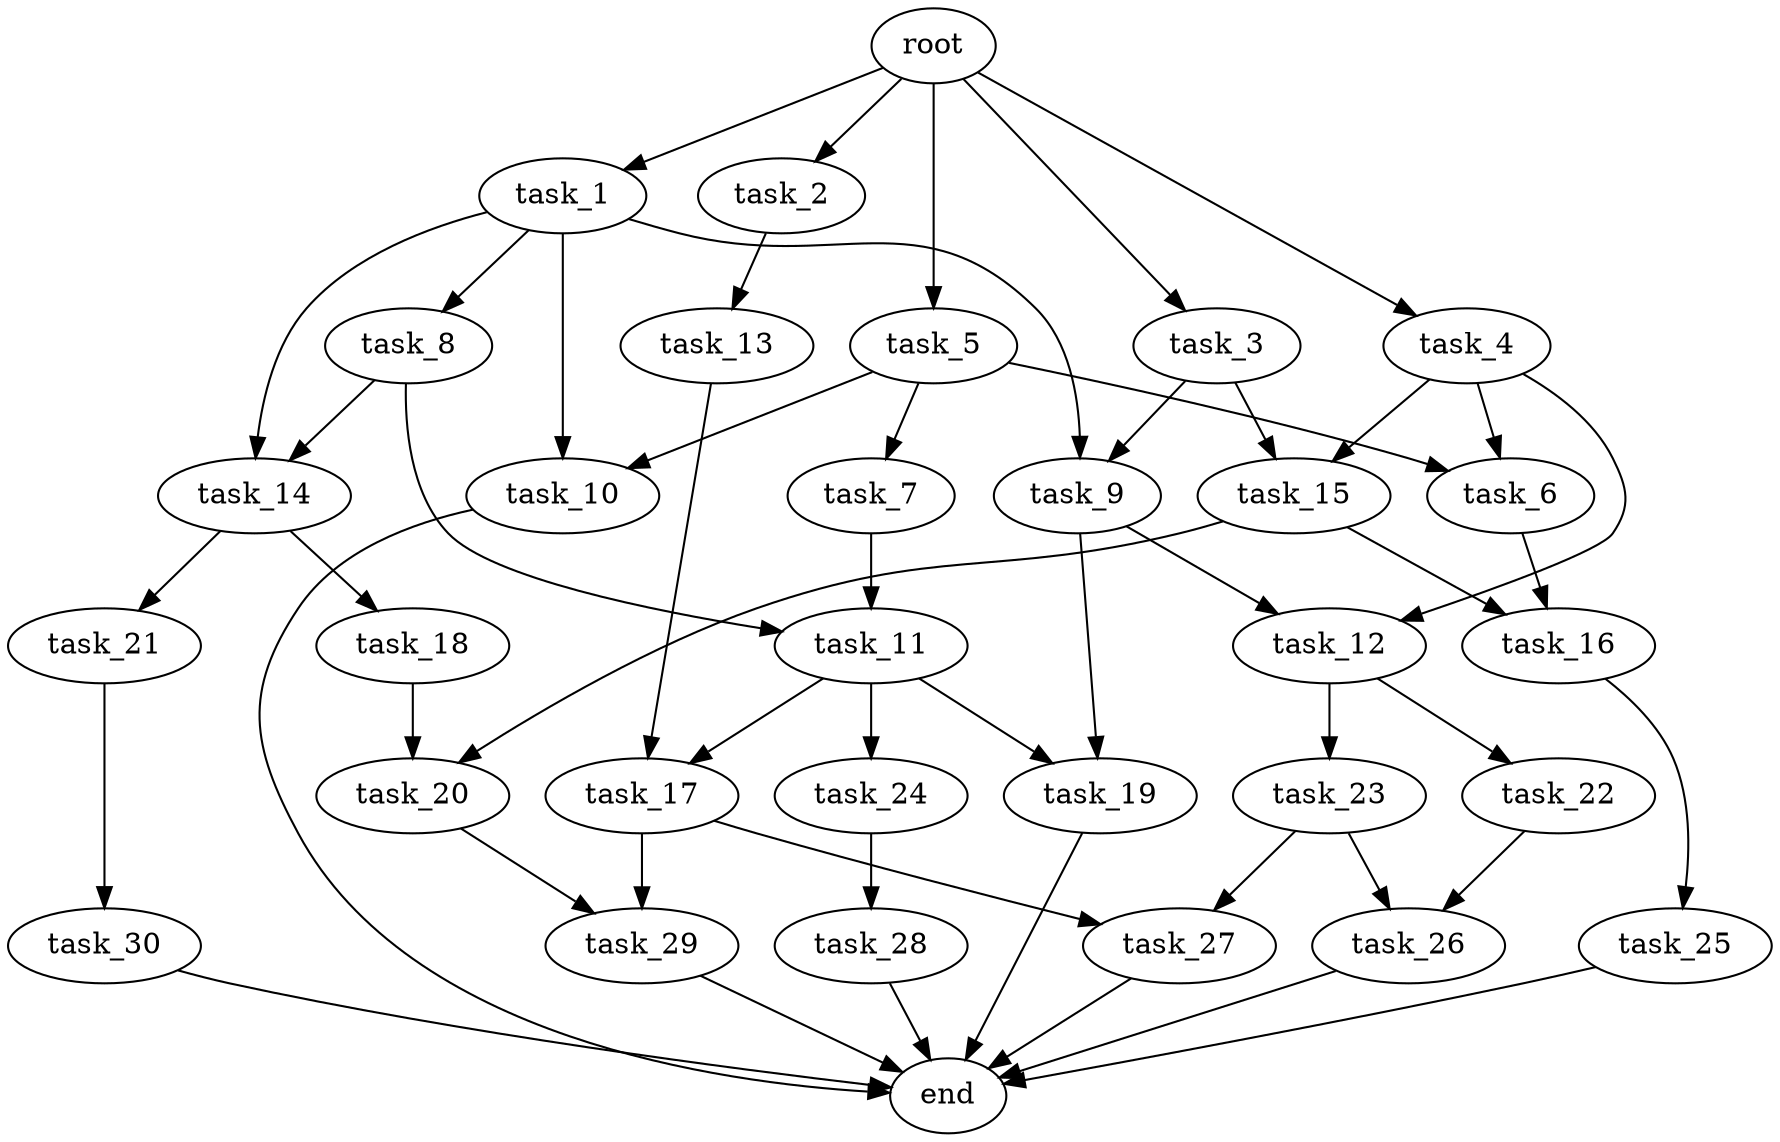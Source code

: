 digraph G {
  root [size="0.000000e+00"];
  task_1 [size="5.307324e+09"];
  task_2 [size="8.832973e+09"];
  task_3 [size="8.422070e+09"];
  task_4 [size="9.553646e+09"];
  task_5 [size="9.454954e+09"];
  task_6 [size="8.336216e+09"];
  task_7 [size="7.113765e+09"];
  task_8 [size="8.398921e+09"];
  task_9 [size="5.605298e+09"];
  task_10 [size="4.901445e+09"];
  task_11 [size="7.889862e+09"];
  task_12 [size="6.853990e+09"];
  task_13 [size="5.579493e+09"];
  task_14 [size="4.354698e+09"];
  task_15 [size="3.482457e+09"];
  task_16 [size="2.539303e+08"];
  task_17 [size="3.657506e+09"];
  task_18 [size="4.661293e+09"];
  task_19 [size="6.700721e+09"];
  task_20 [size="7.285187e+09"];
  task_21 [size="2.138586e+09"];
  task_22 [size="5.598380e+09"];
  task_23 [size="9.979003e+09"];
  task_24 [size="9.394132e+09"];
  task_25 [size="3.825192e+09"];
  task_26 [size="1.790877e+09"];
  task_27 [size="7.476537e+09"];
  task_28 [size="1.077135e+08"];
  task_29 [size="4.421364e+09"];
  task_30 [size="5.260500e+09"];
  end [size="0.000000e+00"];

  root -> task_1 [size="1.000000e-12"];
  root -> task_2 [size="1.000000e-12"];
  root -> task_3 [size="1.000000e-12"];
  root -> task_4 [size="1.000000e-12"];
  root -> task_5 [size="1.000000e-12"];
  task_1 -> task_8 [size="8.398921e+08"];
  task_1 -> task_9 [size="2.802649e+08"];
  task_1 -> task_10 [size="2.450722e+08"];
  task_1 -> task_14 [size="2.177349e+08"];
  task_2 -> task_13 [size="5.579493e+08"];
  task_3 -> task_9 [size="2.802649e+08"];
  task_3 -> task_15 [size="1.741228e+08"];
  task_4 -> task_6 [size="4.168108e+08"];
  task_4 -> task_12 [size="3.426995e+08"];
  task_4 -> task_15 [size="1.741228e+08"];
  task_5 -> task_6 [size="4.168108e+08"];
  task_5 -> task_7 [size="7.113765e+08"];
  task_5 -> task_10 [size="2.450722e+08"];
  task_6 -> task_16 [size="1.269651e+07"];
  task_7 -> task_11 [size="3.944931e+08"];
  task_8 -> task_11 [size="3.944931e+08"];
  task_8 -> task_14 [size="2.177349e+08"];
  task_9 -> task_12 [size="3.426995e+08"];
  task_9 -> task_19 [size="3.350360e+08"];
  task_10 -> end [size="1.000000e-12"];
  task_11 -> task_17 [size="1.828753e+08"];
  task_11 -> task_19 [size="3.350360e+08"];
  task_11 -> task_24 [size="9.394132e+08"];
  task_12 -> task_22 [size="5.598380e+08"];
  task_12 -> task_23 [size="9.979003e+08"];
  task_13 -> task_17 [size="1.828753e+08"];
  task_14 -> task_18 [size="4.661293e+08"];
  task_14 -> task_21 [size="2.138586e+08"];
  task_15 -> task_16 [size="1.269651e+07"];
  task_15 -> task_20 [size="3.642593e+08"];
  task_16 -> task_25 [size="3.825192e+08"];
  task_17 -> task_27 [size="3.738269e+08"];
  task_17 -> task_29 [size="2.210682e+08"];
  task_18 -> task_20 [size="3.642593e+08"];
  task_19 -> end [size="1.000000e-12"];
  task_20 -> task_29 [size="2.210682e+08"];
  task_21 -> task_30 [size="5.260500e+08"];
  task_22 -> task_26 [size="8.954385e+07"];
  task_23 -> task_26 [size="8.954385e+07"];
  task_23 -> task_27 [size="3.738269e+08"];
  task_24 -> task_28 [size="1.077135e+07"];
  task_25 -> end [size="1.000000e-12"];
  task_26 -> end [size="1.000000e-12"];
  task_27 -> end [size="1.000000e-12"];
  task_28 -> end [size="1.000000e-12"];
  task_29 -> end [size="1.000000e-12"];
  task_30 -> end [size="1.000000e-12"];
}
